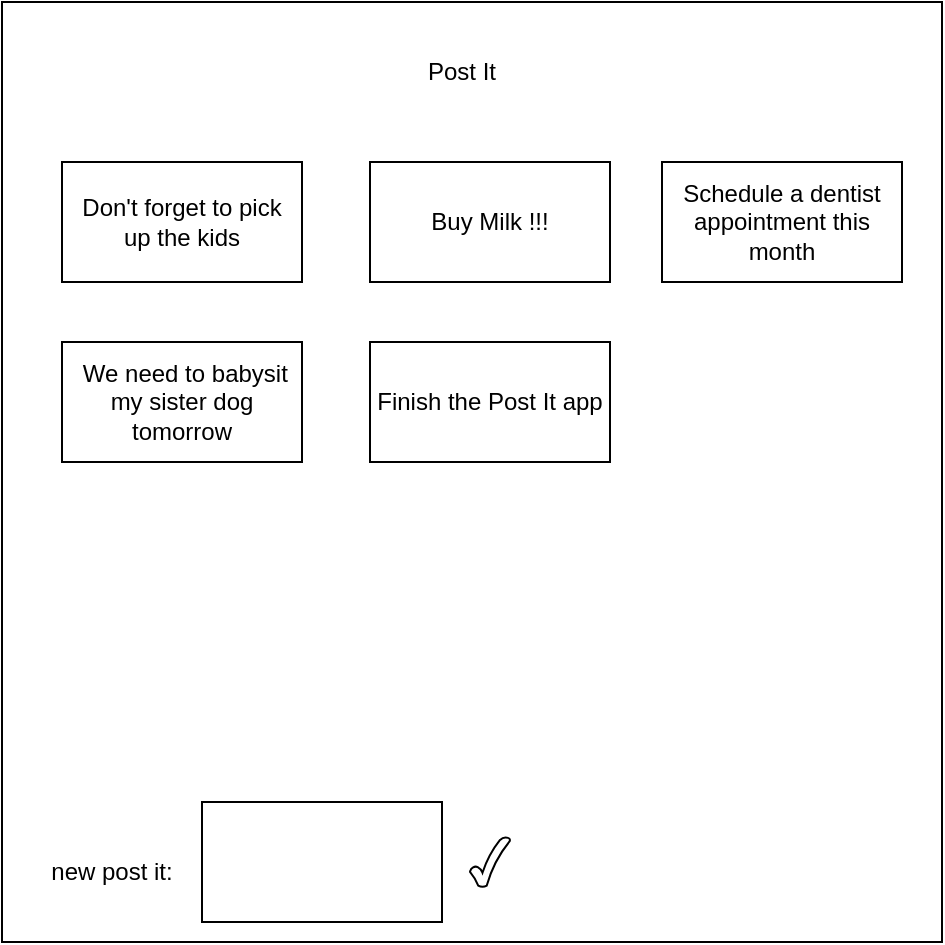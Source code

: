 <mxfile version="21.2.9" type="github">
  <diagram name="Page-1" id="c6cc6MjmSXQQoVPUkG1n">
    <mxGraphModel dx="1434" dy="788" grid="1" gridSize="10" guides="1" tooltips="1" connect="1" arrows="1" fold="1" page="1" pageScale="1" pageWidth="827" pageHeight="1169" math="0" shadow="0">
      <root>
        <mxCell id="0" />
        <mxCell id="1" parent="0" />
        <mxCell id="TLlBwcQ2Lvt7QxHGO88_-1" value="" style="whiteSpace=wrap;html=1;aspect=fixed;" vertex="1" parent="1">
          <mxGeometry x="230" y="70" width="470" height="470" as="geometry" />
        </mxCell>
        <mxCell id="TLlBwcQ2Lvt7QxHGO88_-2" value="Post It" style="text;html=1;strokeColor=none;fillColor=none;align=center;verticalAlign=middle;whiteSpace=wrap;rounded=0;" vertex="1" parent="1">
          <mxGeometry x="430" y="90" width="60" height="30" as="geometry" />
        </mxCell>
        <mxCell id="TLlBwcQ2Lvt7QxHGO88_-3" value="" style="rounded=0;whiteSpace=wrap;html=1;" vertex="1" parent="1">
          <mxGeometry x="260" y="150" width="120" height="60" as="geometry" />
        </mxCell>
        <mxCell id="TLlBwcQ2Lvt7QxHGO88_-4" value="" style="rounded=0;whiteSpace=wrap;html=1;" vertex="1" parent="1">
          <mxGeometry x="414" y="150" width="120" height="60" as="geometry" />
        </mxCell>
        <mxCell id="TLlBwcQ2Lvt7QxHGO88_-5" value="" style="rounded=0;whiteSpace=wrap;html=1;" vertex="1" parent="1">
          <mxGeometry x="560" y="150" width="120" height="60" as="geometry" />
        </mxCell>
        <mxCell id="TLlBwcQ2Lvt7QxHGO88_-6" value="&amp;nbsp;We need to babysit my sister dog tomorrow" style="rounded=0;whiteSpace=wrap;html=1;" vertex="1" parent="1">
          <mxGeometry x="260" y="240" width="120" height="60" as="geometry" />
        </mxCell>
        <mxCell id="TLlBwcQ2Lvt7QxHGO88_-9" value="Finish the Post It app" style="rounded=0;whiteSpace=wrap;html=1;" vertex="1" parent="1">
          <mxGeometry x="414" y="240" width="120" height="60" as="geometry" />
        </mxCell>
        <mxCell id="TLlBwcQ2Lvt7QxHGO88_-10" value="Don&#39;t forget to pick up the kids" style="text;html=1;strokeColor=none;fillColor=none;align=center;verticalAlign=middle;whiteSpace=wrap;rounded=0;" vertex="1" parent="1">
          <mxGeometry x="265" y="160" width="110" height="40" as="geometry" />
        </mxCell>
        <mxCell id="TLlBwcQ2Lvt7QxHGO88_-11" value="Buy Milk !!!" style="text;html=1;strokeColor=none;fillColor=none;align=center;verticalAlign=middle;whiteSpace=wrap;rounded=0;" vertex="1" parent="1">
          <mxGeometry x="419" y="160" width="110" height="40" as="geometry" />
        </mxCell>
        <mxCell id="TLlBwcQ2Lvt7QxHGO88_-12" value="Schedule a dentist appointment this month" style="text;html=1;strokeColor=none;fillColor=none;align=center;verticalAlign=middle;whiteSpace=wrap;rounded=0;" vertex="1" parent="1">
          <mxGeometry x="565" y="160" width="110" height="40" as="geometry" />
        </mxCell>
        <mxCell id="TLlBwcQ2Lvt7QxHGO88_-13" value="" style="shape=image;html=1;verticalAlign=top;verticalLabelPosition=bottom;labelBackgroundColor=#ffffff;imageAspect=0;aspect=fixed;image=https://cdn3.iconfinder.com/data/icons/flat-actions-icons-9/792/Close_Icon-128.png" vertex="1" parent="1">
          <mxGeometry x="362" y="150" width="18" height="18" as="geometry" />
        </mxCell>
        <mxCell id="TLlBwcQ2Lvt7QxHGO88_-14" value="" style="shape=image;html=1;verticalAlign=top;verticalLabelPosition=bottom;labelBackgroundColor=#ffffff;imageAspect=0;aspect=fixed;image=https://cdn3.iconfinder.com/data/icons/flat-actions-icons-9/792/Close_Icon-128.png" vertex="1" parent="1">
          <mxGeometry x="516" y="150" width="18" height="18" as="geometry" />
        </mxCell>
        <mxCell id="TLlBwcQ2Lvt7QxHGO88_-15" value="" style="shape=image;html=1;verticalAlign=top;verticalLabelPosition=bottom;labelBackgroundColor=#ffffff;imageAspect=0;aspect=fixed;image=https://cdn3.iconfinder.com/data/icons/flat-actions-icons-9/792/Close_Icon-128.png" vertex="1" parent="1">
          <mxGeometry x="662" y="150" width="18" height="18" as="geometry" />
        </mxCell>
        <mxCell id="TLlBwcQ2Lvt7QxHGO88_-16" value="" style="shape=image;html=1;verticalAlign=top;verticalLabelPosition=bottom;labelBackgroundColor=#ffffff;imageAspect=0;aspect=fixed;image=https://cdn3.iconfinder.com/data/icons/flat-actions-icons-9/792/Close_Icon-128.png" vertex="1" parent="1">
          <mxGeometry x="362" y="240" width="18" height="18" as="geometry" />
        </mxCell>
        <mxCell id="TLlBwcQ2Lvt7QxHGO88_-17" value="" style="shape=image;html=1;verticalAlign=top;verticalLabelPosition=bottom;labelBackgroundColor=#ffffff;imageAspect=0;aspect=fixed;image=https://cdn3.iconfinder.com/data/icons/flat-actions-icons-9/792/Close_Icon-128.png" vertex="1" parent="1">
          <mxGeometry x="516" y="240" width="18" height="18" as="geometry" />
        </mxCell>
        <mxCell id="TLlBwcQ2Lvt7QxHGO88_-18" value="new post it:" style="text;html=1;strokeColor=none;fillColor=none;align=center;verticalAlign=middle;whiteSpace=wrap;rounded=0;" vertex="1" parent="1">
          <mxGeometry x="240" y="490" width="90" height="30" as="geometry" />
        </mxCell>
        <mxCell id="TLlBwcQ2Lvt7QxHGO88_-20" value="" style="rounded=0;whiteSpace=wrap;html=1;" vertex="1" parent="1">
          <mxGeometry x="330" y="470" width="120" height="60" as="geometry" />
        </mxCell>
        <mxCell id="TLlBwcQ2Lvt7QxHGO88_-21" value="" style="verticalLabelPosition=bottom;verticalAlign=top;html=1;shape=mxgraph.basic.tick" vertex="1" parent="1">
          <mxGeometry x="464" y="487.5" width="20" height="25" as="geometry" />
        </mxCell>
      </root>
    </mxGraphModel>
  </diagram>
</mxfile>
